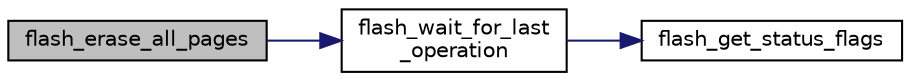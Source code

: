 digraph "flash_erase_all_pages"
{
  edge [fontname="Helvetica",fontsize="10",labelfontname="Helvetica",labelfontsize="10"];
  node [fontname="Helvetica",fontsize="10",shape=record];
  rankdir="LR";
  Node1 [label="flash_erase_all_pages",height=0.2,width=0.4,color="black", fillcolor="grey75", style="filled", fontcolor="black"];
  Node1 -> Node2 [color="midnightblue",fontsize="10",style="solid",fontname="Helvetica"];
  Node2 [label="flash_wait_for_last\l_operation",height=0.2,width=0.4,color="black", fillcolor="white", style="filled",URL="$group__flash__defines.html#ga72ce389bb20296771479ace8cdb62dff",tooltip="Wait until Last Operation has Ended. "];
  Node2 -> Node3 [color="midnightblue",fontsize="10",style="solid",fontname="Helvetica"];
  Node3 [label="flash_get_status_flags",height=0.2,width=0.4,color="black", fillcolor="white", style="filled",URL="$group__flash__defines.html#ga5afd52a33a55a6423d536eca1f04933b",tooltip="Read All Status Flags. "];
}
